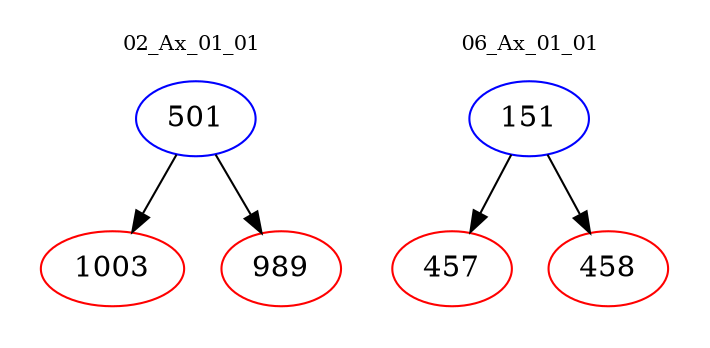 digraph{
subgraph cluster_0 {
color = white
label = "02_Ax_01_01";
fontsize=10;
T0_501 [label="501", color="blue"]
T0_501 -> T0_1003 [color="black"]
T0_1003 [label="1003", color="red"]
T0_501 -> T0_989 [color="black"]
T0_989 [label="989", color="red"]
}
subgraph cluster_1 {
color = white
label = "06_Ax_01_01";
fontsize=10;
T1_151 [label="151", color="blue"]
T1_151 -> T1_457 [color="black"]
T1_457 [label="457", color="red"]
T1_151 -> T1_458 [color="black"]
T1_458 [label="458", color="red"]
}
}

